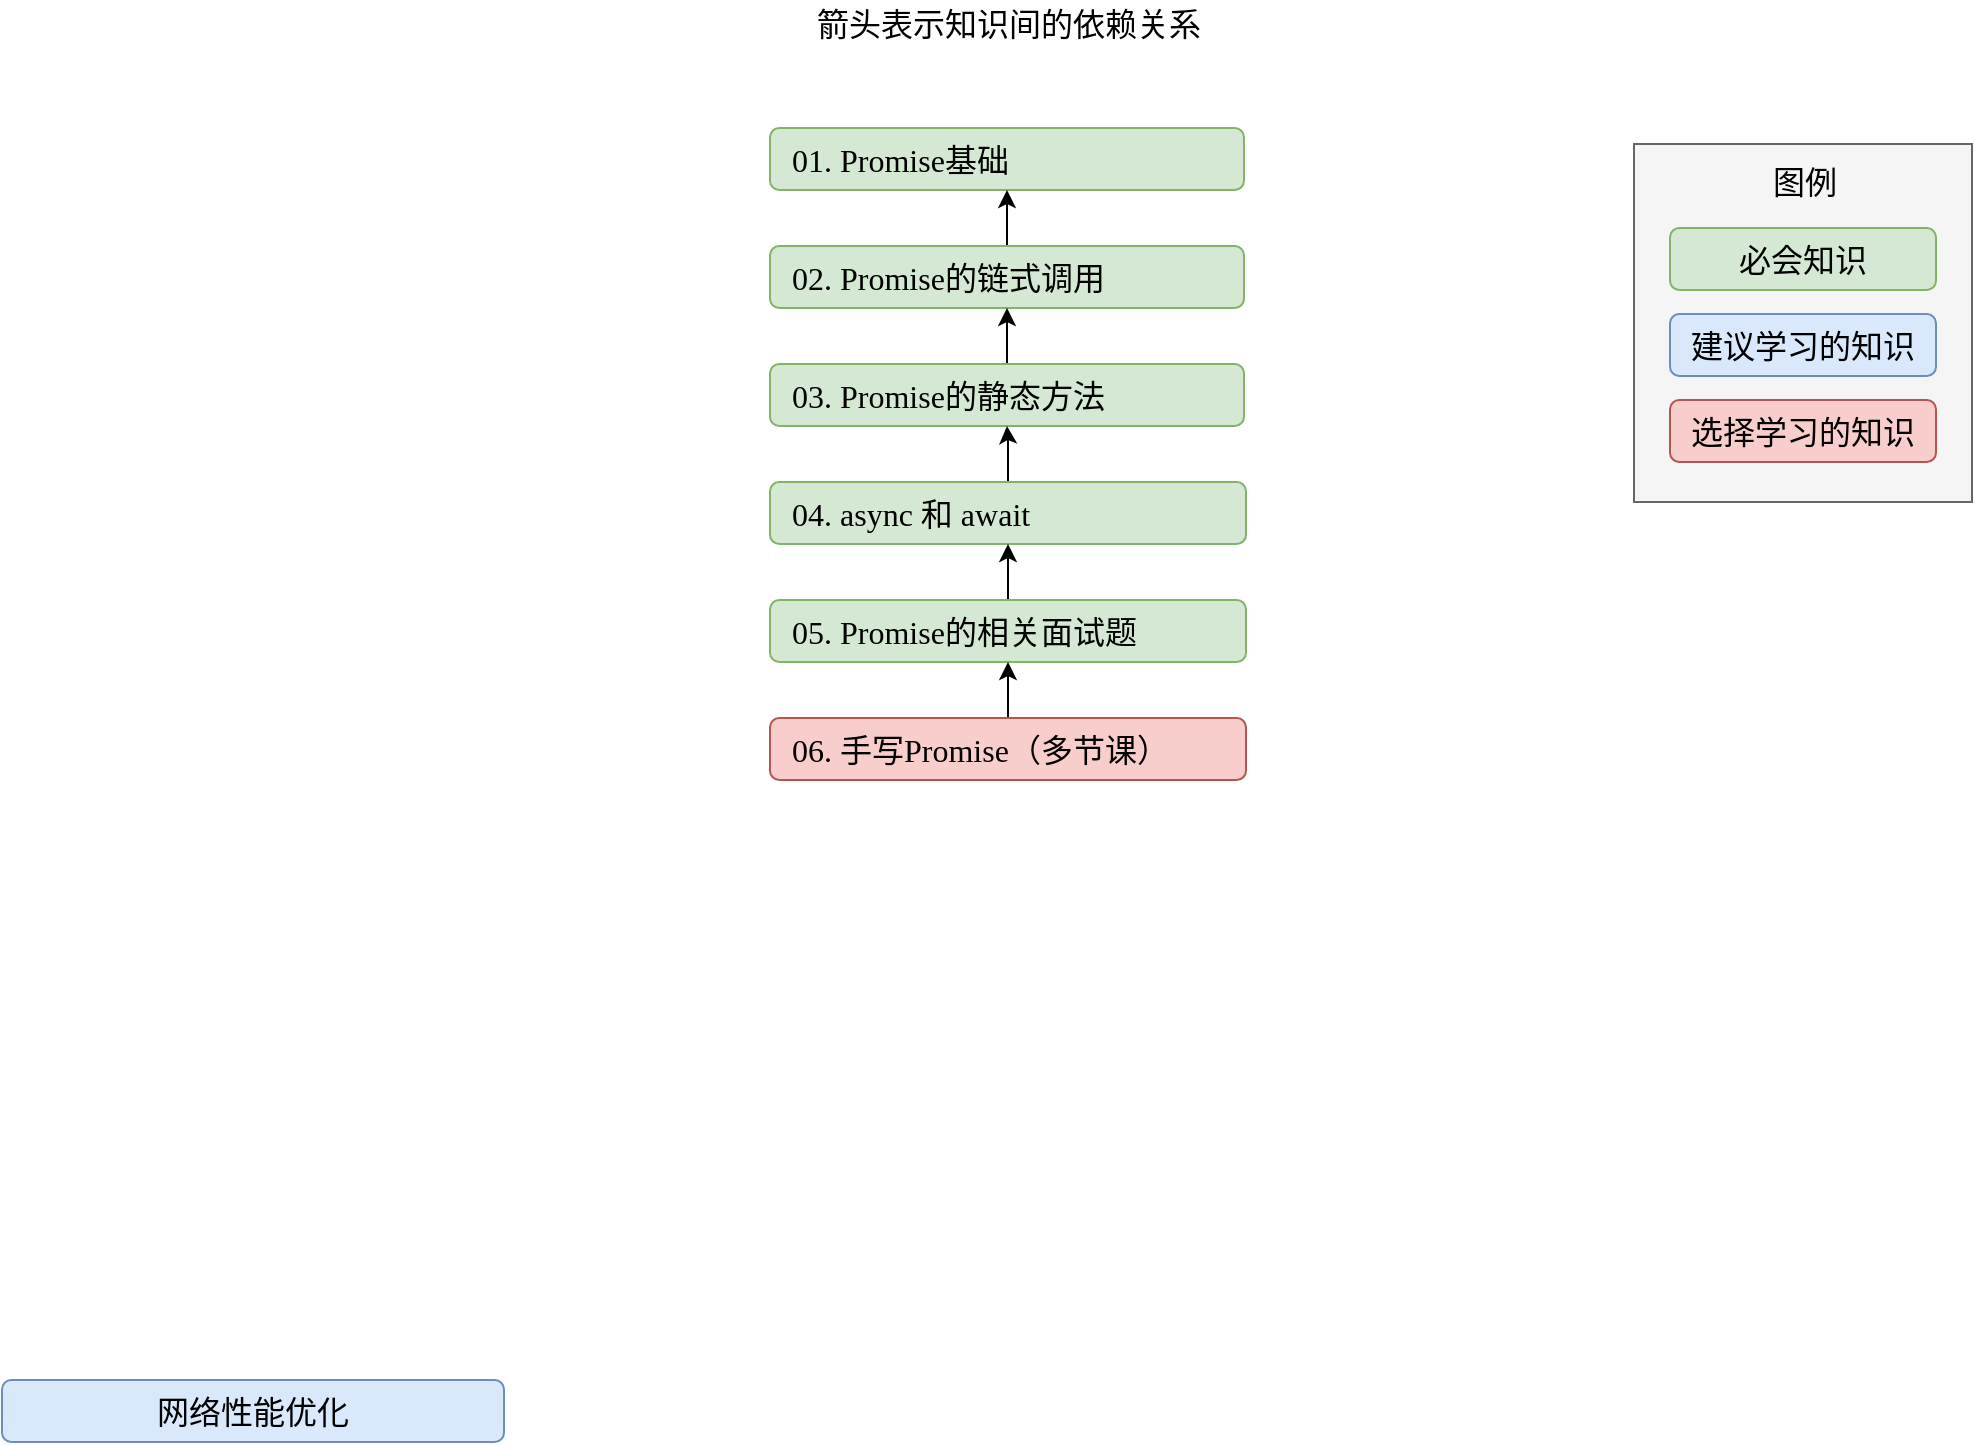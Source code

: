 <mxfile>
    <diagram id="QFoU5hE6jV3CWI5dNyLY" name="第 1 页">
        <mxGraphModel dx="685" dy="637" grid="0" gridSize="10" guides="1" tooltips="1" connect="1" arrows="1" fold="1" page="1" pageScale="1" pageWidth="1654" pageHeight="1169" math="0" shadow="0">
            <root>
                <mxCell id="0"/>
                <mxCell id="1" parent="0"/>
                <mxCell id="91" value="01. Promise基础" style="rounded=1;whiteSpace=wrap;html=1;fillColor=#d5e8d4;fontSize=16;fontFamily=Roboto Mono;strokeColor=#82b366;align=left;spacingLeft=9;" parent="1" vertex="1">
                    <mxGeometry x="966" y="108" width="237" height="31" as="geometry"/>
                </mxCell>
                <mxCell id="102" value="网络性能优化" style="rounded=1;whiteSpace=wrap;html=1;fillColor=#dae8fc;strokeColor=#6c8ebf;fontSize=16;fontFamily=Roboto Mono;" parent="1" vertex="1">
                    <mxGeometry x="582" y="734" width="251" height="31" as="geometry"/>
                </mxCell>
                <mxCell id="157" style="edgeStyle=orthogonalEdgeStyle;rounded=0;orthogonalLoop=1;jettySize=auto;html=1;entryX=0.5;entryY=1;entryDx=0;entryDy=0;align=left;spacingLeft=9;" parent="1" source="152" target="91" edge="1">
                    <mxGeometry relative="1" as="geometry"/>
                </mxCell>
                <mxCell id="152" value="02. Promise的链式调用" style="rounded=1;whiteSpace=wrap;html=1;fillColor=#d5e8d4;fontSize=16;fontFamily=Roboto Mono;strokeColor=#82b366;align=left;spacingLeft=9;" parent="1" vertex="1">
                    <mxGeometry x="966" y="167" width="237" height="31" as="geometry"/>
                </mxCell>
                <mxCell id="158" style="edgeStyle=orthogonalEdgeStyle;rounded=0;orthogonalLoop=1;jettySize=auto;html=1;entryX=0.5;entryY=1;entryDx=0;entryDy=0;align=left;spacingLeft=9;" parent="1" source="153" target="152" edge="1">
                    <mxGeometry relative="1" as="geometry"/>
                </mxCell>
                <mxCell id="153" value="03. Promise的静态方法" style="rounded=1;whiteSpace=wrap;html=1;fillColor=#d5e8d4;fontSize=16;fontFamily=Roboto Mono;strokeColor=#82b366;align=left;spacingLeft=9;" parent="1" vertex="1">
                    <mxGeometry x="966" y="226" width="237" height="31" as="geometry"/>
                </mxCell>
                <mxCell id="159" style="edgeStyle=orthogonalEdgeStyle;rounded=0;orthogonalLoop=1;jettySize=auto;html=1;entryX=0.5;entryY=1;entryDx=0;entryDy=0;align=left;spacingLeft=9;" parent="1" source="154" target="153" edge="1">
                    <mxGeometry relative="1" as="geometry"/>
                </mxCell>
                <mxCell id="154" value="04. async 和 await" style="rounded=1;whiteSpace=wrap;html=1;fillColor=#d5e8d4;fontSize=16;fontFamily=Roboto Mono;strokeColor=#82b366;align=left;spacingLeft=9;" parent="1" vertex="1">
                    <mxGeometry x="966" y="285" width="238" height="31" as="geometry"/>
                </mxCell>
                <mxCell id="160" style="edgeStyle=orthogonalEdgeStyle;rounded=0;orthogonalLoop=1;jettySize=auto;html=1;entryX=0.5;entryY=1;entryDx=0;entryDy=0;align=left;spacingLeft=9;" parent="1" source="155" target="154" edge="1">
                    <mxGeometry relative="1" as="geometry"/>
                </mxCell>
                <mxCell id="155" value="05. Promise的相关面试题" style="rounded=1;whiteSpace=wrap;html=1;fillColor=#d5e8d4;fontSize=16;fontFamily=Roboto Mono;strokeColor=#82b366;align=left;spacingLeft=9;" parent="1" vertex="1">
                    <mxGeometry x="966" y="344" width="238" height="31" as="geometry"/>
                </mxCell>
                <mxCell id="161" style="edgeStyle=orthogonalEdgeStyle;rounded=0;orthogonalLoop=1;jettySize=auto;html=1;entryX=0.5;entryY=1;entryDx=0;entryDy=0;align=left;spacingLeft=9;" parent="1" source="156" target="155" edge="1">
                    <mxGeometry relative="1" as="geometry"/>
                </mxCell>
                <mxCell id="156" value="06. 手写Promise（多节课）" style="rounded=1;whiteSpace=wrap;html=1;fillColor=#f8cecc;fontSize=16;fontFamily=Roboto Mono;strokeColor=#b85450;align=left;spacingLeft=9;" parent="1" vertex="1">
                    <mxGeometry x="966" y="403" width="238" height="31" as="geometry"/>
                </mxCell>
                <mxCell id="16" value="" style="rounded=0;whiteSpace=wrap;html=1;fontFamily=Roboto Mono;fontSize=16;fillColor=#f5f5f5;strokeColor=#666666;fontColor=#333333;" parent="1" vertex="1">
                    <mxGeometry x="1398" y="116" width="169" height="179" as="geometry"/>
                </mxCell>
                <mxCell id="3" value="图例" style="text;html=1;align=center;verticalAlign=middle;resizable=0;points=[];autosize=1;strokeColor=none;fontSize=16;fontFamily=Roboto Mono;" parent="1" vertex="1">
                    <mxGeometry x="1461.5" y="123" width="42" height="23" as="geometry"/>
                </mxCell>
                <mxCell id="4" value="必会知识" style="rounded=1;whiteSpace=wrap;html=1;fillColor=#d5e8d4;strokeColor=#82b366;fontSize=16;fontFamily=Roboto Mono;" parent="1" vertex="1">
                    <mxGeometry x="1416" y="158" width="133" height="31" as="geometry"/>
                </mxCell>
                <mxCell id="5" value="建议学习的知识" style="rounded=1;whiteSpace=wrap;html=1;fillColor=#dae8fc;strokeColor=#6c8ebf;fontSize=16;fontFamily=Roboto Mono;" parent="1" vertex="1">
                    <mxGeometry x="1416" y="201" width="133" height="31" as="geometry"/>
                </mxCell>
                <mxCell id="6" value="选择学习的知识" style="rounded=1;whiteSpace=wrap;html=1;fillColor=#f8cecc;strokeColor=#b85450;fontSize=16;fontFamily=Roboto Mono;" parent="1" vertex="1">
                    <mxGeometry x="1416" y="244" width="133" height="31" as="geometry"/>
                </mxCell>
                <mxCell id="164" value="箭头表示知识间的依赖关系" style="text;html=1;align=center;verticalAlign=middle;resizable=0;points=[];autosize=1;strokeColor=none;fontFamily=Roboto Mono;fontSize=16;" vertex="1" parent="1">
                    <mxGeometry x="983.5" y="44" width="202" height="23" as="geometry"/>
                </mxCell>
            </root>
        </mxGraphModel>
    </diagram>
</mxfile>